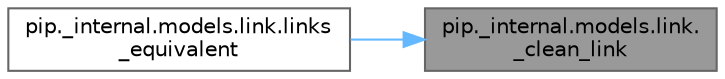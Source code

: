 digraph "pip._internal.models.link._clean_link"
{
 // LATEX_PDF_SIZE
  bgcolor="transparent";
  edge [fontname=Helvetica,fontsize=10,labelfontname=Helvetica,labelfontsize=10];
  node [fontname=Helvetica,fontsize=10,shape=box,height=0.2,width=0.4];
  rankdir="RL";
  Node1 [id="Node000001",label="pip._internal.models.link.\l_clean_link",height=0.2,width=0.4,color="gray40", fillcolor="grey60", style="filled", fontcolor="black",tooltip=" "];
  Node1 -> Node2 [id="edge1_Node000001_Node000002",dir="back",color="steelblue1",style="solid",tooltip=" "];
  Node2 [id="Node000002",label="pip._internal.models.link.links\l_equivalent",height=0.2,width=0.4,color="grey40", fillcolor="white", style="filled",URL="$namespacepip_1_1__internal_1_1models_1_1link.html#a9e326ccc725959049f6d226cd584f6d5",tooltip=" "];
}
